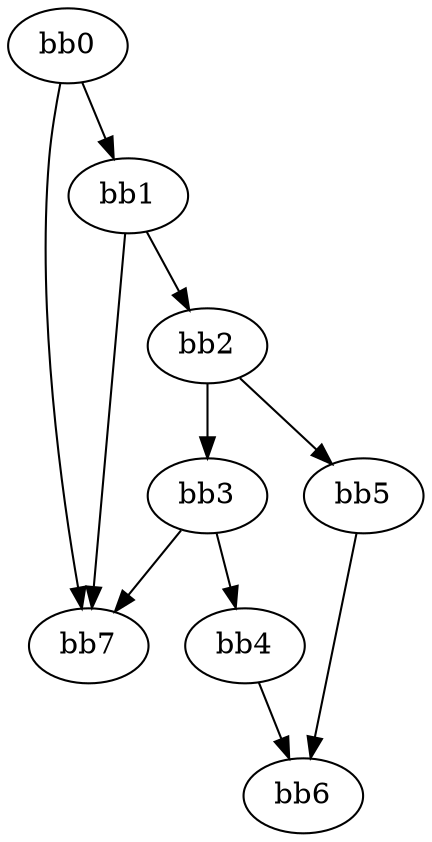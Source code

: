 digraph {
    0 [ label = "bb0\l" ]
    1 [ label = "bb1\l" ]
    2 [ label = "bb2\l" ]
    3 [ label = "bb3\l" ]
    4 [ label = "bb4\l" ]
    5 [ label = "bb5\l" ]
    6 [ label = "bb6\l" ]
    7 [ label = "bb7\l" ]
    0 -> 1 [ ]
    0 -> 7 [ ]
    1 -> 2 [ ]
    1 -> 7 [ ]
    2 -> 3 [ ]
    2 -> 5 [ ]
    3 -> 4 [ ]
    3 -> 7 [ ]
    4 -> 6 [ ]
    5 -> 6 [ ]
}

